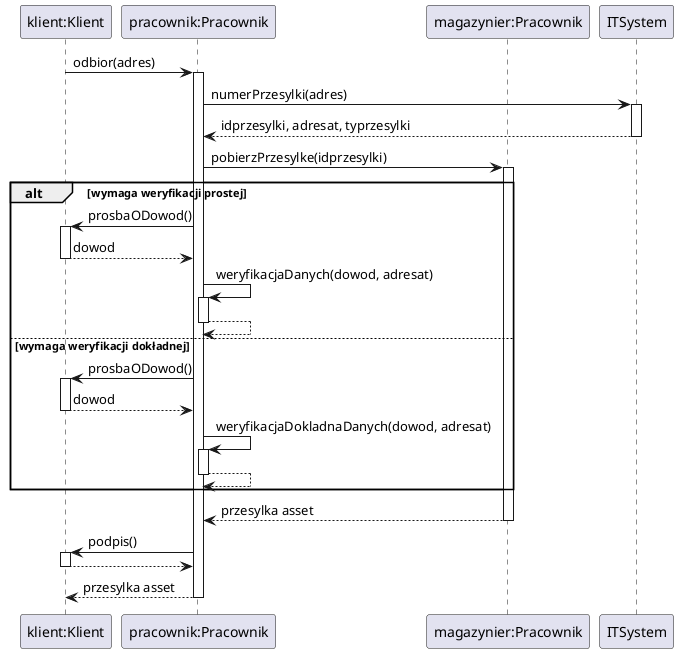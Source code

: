 @startuml

participant "klient:Klient" as klient
participant "pracownik:Pracownik" as pracownik
participant "magazynier:Pracownik" as magazynier
participant ITSystem
klient -> pracownik : odbior(adres)
activate pracownik
pracownik -> ITSystem : numerPrzesylki(adres)
activate ITSystem
'return idprzesylki
ITSystem --> pracownik : idprzesylki, adresat, typrzesylki
deactivate ITSystem
pracownik -> magazynier : pobierzPrzesylke(idprzesylki)
activate magazynier
alt wymaga weryfikacji prostej
pracownik -> klient : prosbaODowod()
activate klient
return dowod

pracownik -> pracownik: weryfikacjaDanych(dowod, adresat)
activate pracownik
return
else wymaga weryfikacji dokładnej
pracownik -> klient : prosbaODowod()
activate klient
return dowod
pracownik -> pracownik: weryfikacjaDokladnaDanych(dowod, adresat)
activate pracownik
return
end
magazynier --> pracownik: przesylka asset
deactivate magazynier
pracownik -> klient: podpis()
activate klient
return
pracownik --> klient : przesylka asset
deactivate pracownik

@enduml